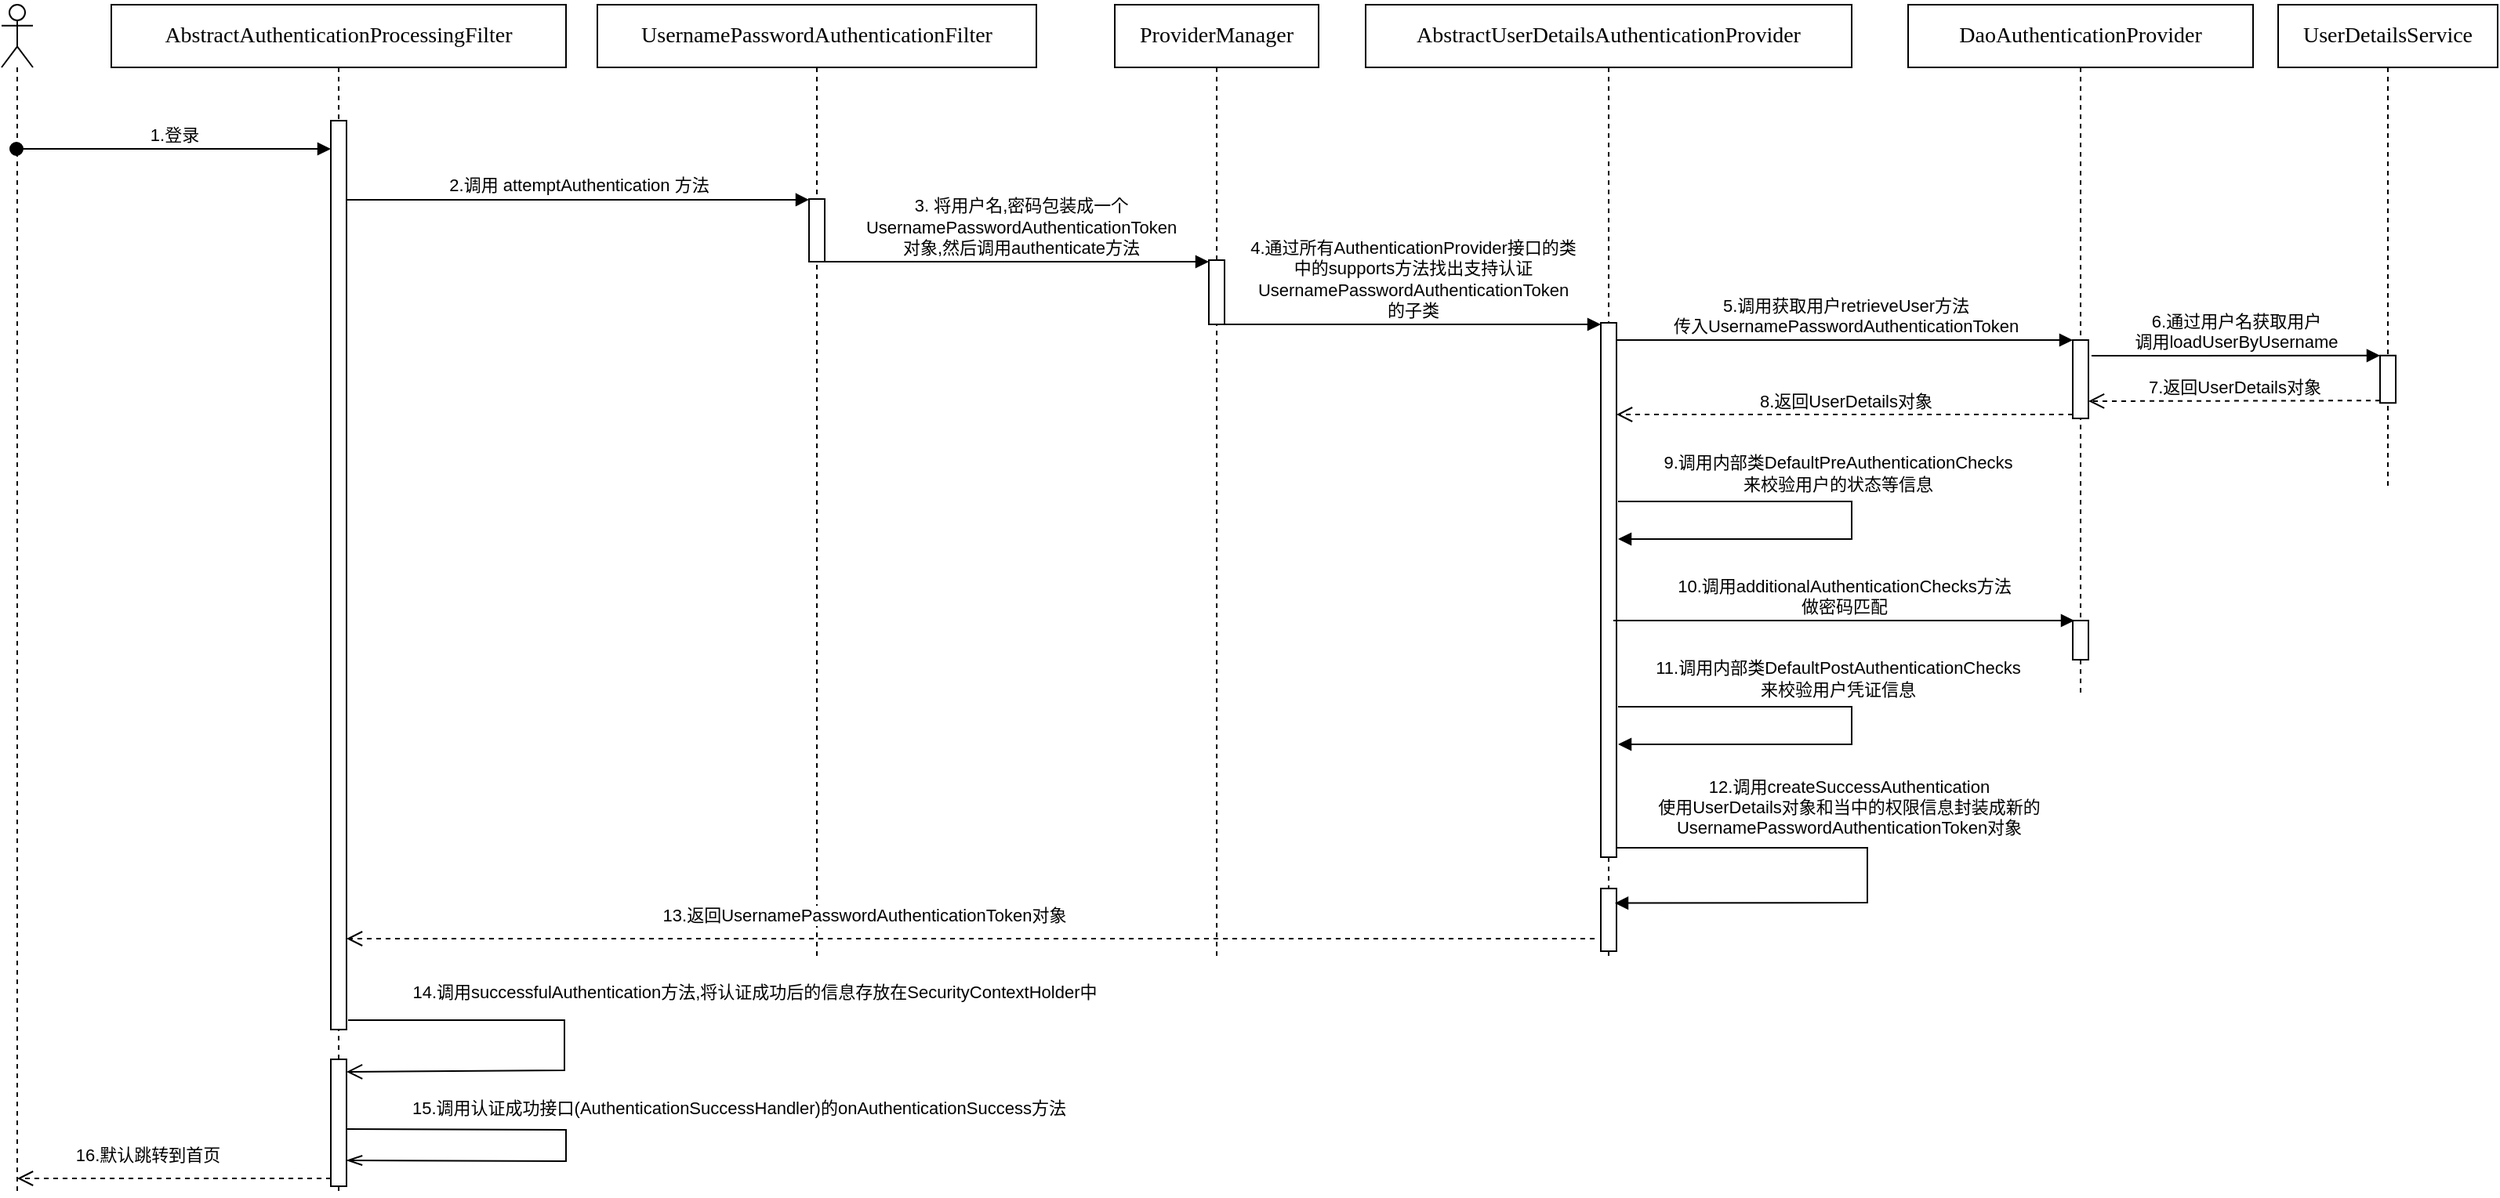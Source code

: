 <mxfile version="13.3.0" type="device"><diagram id="E8HIKqD2t0sK0JMHpBgA" name="第 1 页"><mxGraphModel dx="1666" dy="794" grid="0" gridSize="10" guides="1" tooltips="1" connect="1" arrows="1" fold="1" page="0" pageScale="1" pageWidth="827" pageHeight="1169" background="#FFFFFF" math="0" shadow="0"><root><mxCell id="0"/><mxCell id="1" parent="0"/><mxCell id="cpb_lLpJlNpOHx-iga-p-1" value="" style="shape=umlLifeline;participant=umlActor;perimeter=lifelinePerimeter;whiteSpace=wrap;html=1;container=1;collapsible=0;recursiveResize=0;verticalAlign=top;spacingTop=36;labelBackgroundColor=#ffffff;outlineConnect=0;" parent="1" vertex="1"><mxGeometry x="70" y="120" width="20" height="760" as="geometry"/></mxCell><mxCell id="cpb_lLpJlNpOHx-iga-p-143" value="16.默认跳转到首页" style="html=1;verticalAlign=bottom;endArrow=open;dashed=1;endSize=8;strokeColor=#000000;strokeWidth=1;exitX=0;exitY=0.938;exitDx=0;exitDy=0;exitPerimeter=0;" parent="cpb_lLpJlNpOHx-iga-p-1" source="cpb_lLpJlNpOHx-iga-p-128" edge="1"><mxGeometry x="0.171" y="-6" relative="1" as="geometry"><mxPoint x="10" y="749" as="targetPoint"/><mxPoint x="430" y="749" as="sourcePoint"/><mxPoint as="offset"/></mxGeometry></mxCell><mxCell id="cpb_lLpJlNpOHx-iga-p-2" value="&lt;pre style=&quot;background-color: #ffffff ; color: #080808 ; font-family: &amp;#34;jetbrains mono&amp;#34; ; font-size: 10.5pt&quot;&gt;&lt;pre style=&quot;font-family: &amp;#34;jetbrains mono&amp;#34; ; font-size: 10.5pt&quot;&gt;&lt;pre style=&quot;font-family: &amp;#34;jetbrains mono&amp;#34; ; font-size: 10.5pt&quot;&gt;&lt;span style=&quot;color: #000000&quot;&gt;AbstractAuthenticationProcessingFilter&lt;/span&gt;&lt;/pre&gt;&lt;/pre&gt;&lt;/pre&gt;" style="shape=umlLifeline;perimeter=lifelinePerimeter;whiteSpace=wrap;html=1;container=1;collapsible=0;recursiveResize=0;outlineConnect=0;direction=east;" parent="1" vertex="1"><mxGeometry x="140" y="120" width="290" height="760" as="geometry"/></mxCell><mxCell id="cpb_lLpJlNpOHx-iga-p-25" value="" style="html=1;points=[];perimeter=orthogonalPerimeter;" parent="cpb_lLpJlNpOHx-iga-p-2" vertex="1"><mxGeometry x="140" y="74" width="10" height="580" as="geometry"/></mxCell><mxCell id="cpb_lLpJlNpOHx-iga-p-136" value="" style="edgeStyle=none;rounded=0;comic=0;orthogonalLoop=1;jettySize=auto;html=1;startArrow=none;startFill=0;endArrow=openThin;endFill=0;endSize=8;strokeColor=#000000;strokeWidth=1;" parent="cpb_lLpJlNpOHx-iga-p-2" edge="1"><mxGeometry relative="1" as="geometry"><mxPoint x="150" y="717.5" as="sourcePoint"/><mxPoint x="150" y="737.5" as="targetPoint"/><Array as="points"><mxPoint x="290" y="718"/><mxPoint x="290" y="738"/></Array></mxGeometry></mxCell><mxCell id="cpb_lLpJlNpOHx-iga-p-138" value="15.调用认证成功接口(AuthenticationSuccessHandler)的&lt;span style=&quot;font-size: 11px&quot;&gt;onAuthenticationSuccess方法&lt;/span&gt;" style="edgeLabel;html=1;align=center;verticalAlign=middle;resizable=0;points=[];" parent="cpb_lLpJlNpOHx-iga-p-136" vertex="1" connectable="0"><mxGeometry x="-0.687" y="2" relative="1" as="geometry"><mxPoint x="202.99" y="-12.17" as="offset"/></mxGeometry></mxCell><mxCell id="cpb_lLpJlNpOHx-iga-p-128" value="" style="html=1;points=[];perimeter=orthogonalPerimeter;" parent="cpb_lLpJlNpOHx-iga-p-2" vertex="1"><mxGeometry x="140" y="673" width="10" height="81" as="geometry"/></mxCell><mxCell id="cpb_lLpJlNpOHx-iga-p-129" value="" style="html=1;verticalAlign=bottom;startArrow=none;startFill=0;endArrow=open;startSize=6;endSize=8;strokeColor=#000000;strokeWidth=1;rounded=0;" parent="cpb_lLpJlNpOHx-iga-p-2" edge="1"><mxGeometry width="80" relative="1" as="geometry"><mxPoint x="151" y="648" as="sourcePoint"/><mxPoint x="150" y="681" as="targetPoint"/><Array as="points"><mxPoint x="289" y="648"/><mxPoint x="289" y="680"/></Array></mxGeometry></mxCell><mxCell id="cpb_lLpJlNpOHx-iga-p-130" value="14.调用successfulAuthentication方法,将认证成功后的信息存放在SecurityContextHolder中" style="edgeLabel;html=1;align=center;verticalAlign=middle;resizable=0;points=[];" parent="cpb_lLpJlNpOHx-iga-p-129" vertex="1" connectable="0"><mxGeometry x="-0.534" relative="1" as="geometry"><mxPoint x="187" y="-18" as="offset"/></mxGeometry></mxCell><mxCell id="cpb_lLpJlNpOHx-iga-p-26" value="1.登录" style="html=1;verticalAlign=bottom;startArrow=oval;endArrow=block;startSize=8;strokeColor=#000000;strokeWidth=1;" parent="1" edge="1"><mxGeometry relative="1" as="geometry"><mxPoint x="79.5" y="212" as="sourcePoint"/><mxPoint x="280" y="212" as="targetPoint"/></mxGeometry></mxCell><mxCell id="cpb_lLpJlNpOHx-iga-p-42" value="&lt;pre style=&quot;background-color: #ffffff ; color: #080808 ; font-family: &amp;#34;jetbrains mono&amp;#34; ; font-size: 10.5pt&quot;&gt;&lt;span style=&quot;color: #000000&quot;&gt;DaoAuthenticationProvider&lt;/span&gt;&lt;/pre&gt;" style="shape=umlLifeline;perimeter=lifelinePerimeter;whiteSpace=wrap;html=1;container=1;collapsible=0;recursiveResize=0;outlineConnect=0;" parent="1" vertex="1"><mxGeometry x="1286" y="120" width="220" height="440" as="geometry"/></mxCell><mxCell id="cpb_lLpJlNpOHx-iga-p-66" value="" style="html=1;points=[];perimeter=orthogonalPerimeter;" parent="cpb_lLpJlNpOHx-iga-p-42" vertex="1"><mxGeometry x="105" y="214" width="10" height="50" as="geometry"/></mxCell><mxCell id="cpb_lLpJlNpOHx-iga-p-117" value="" style="html=1;points=[];perimeter=orthogonalPerimeter;" parent="cpb_lLpJlNpOHx-iga-p-42" vertex="1"><mxGeometry x="105" y="393" width="10" height="25" as="geometry"/></mxCell><mxCell id="cpb_lLpJlNpOHx-iga-p-50" value="&lt;pre style=&quot;background-color: #ffffff ; color: #080808 ; font-family: &amp;#34;jetbrains mono&amp;#34; ; font-size: 10.5pt&quot;&gt;&lt;span style=&quot;color: #000000&quot;&gt;UsernamePasswordAuthenticationFilter&lt;/span&gt;&lt;/pre&gt;" style="shape=umlLifeline;perimeter=lifelinePerimeter;whiteSpace=wrap;html=1;container=1;collapsible=0;recursiveResize=0;outlineConnect=0;" parent="1" vertex="1"><mxGeometry x="450" y="120" width="280" height="610" as="geometry"/></mxCell><mxCell id="cpb_lLpJlNpOHx-iga-p-51" value="" style="html=1;points=[];perimeter=orthogonalPerimeter;" parent="cpb_lLpJlNpOHx-iga-p-50" vertex="1"><mxGeometry x="135" y="124" width="10" height="40" as="geometry"/></mxCell><mxCell id="cpb_lLpJlNpOHx-iga-p-52" value="2.调用 attemptAuthentication 方法" style="html=1;verticalAlign=bottom;startArrow=none;endArrow=block;startSize=8;strokeColor=#000000;strokeWidth=1;startFill=0;exitX=1;exitY=0.087;exitDx=0;exitDy=0;exitPerimeter=0;" parent="1" source="cpb_lLpJlNpOHx-iga-p-25" target="cpb_lLpJlNpOHx-iga-p-51" edge="1"><mxGeometry relative="1" as="geometry"><mxPoint x="290" y="344" as="sourcePoint"/></mxGeometry></mxCell><mxCell id="cpb_lLpJlNpOHx-iga-p-60" value="3. 将用户名,密码包装成一个&lt;br&gt;UsernamePasswordAuthenticationToken&lt;br&gt;对象,然后调用authenticate方法" style="html=1;verticalAlign=bottom;startArrow=none;endArrow=block;startSize=8;strokeColor=#000000;strokeWidth=1;startFill=0;" parent="1" edge="1"><mxGeometry x="0.361" y="-40" relative="1" as="geometry"><mxPoint x="589.5" y="284" as="sourcePoint"/><mxPoint x="840" y="284" as="targetPoint"/><Array as="points"><mxPoint x="760" y="284"/></Array><mxPoint x="-40" y="-40" as="offset"/></mxGeometry></mxCell><mxCell id="cpb_lLpJlNpOHx-iga-p-61" value="&lt;pre style=&quot;background-color: #ffffff ; color: #080808 ; font-family: &amp;#34;jetbrains mono&amp;#34; ; font-size: 10.5pt&quot;&gt;&lt;span style=&quot;color: #000000&quot;&gt;AbstractUserDetailsAuthenticationProvider&lt;/span&gt;&lt;/pre&gt;" style="shape=umlLifeline;perimeter=lifelinePerimeter;whiteSpace=wrap;html=1;container=1;collapsible=0;recursiveResize=0;outlineConnect=0;" parent="1" vertex="1"><mxGeometry x="940" y="120" width="310" height="610" as="geometry"/></mxCell><mxCell id="cpb_lLpJlNpOHx-iga-p-62" value="" style="html=1;points=[];perimeter=orthogonalPerimeter;" parent="cpb_lLpJlNpOHx-iga-p-61" vertex="1"><mxGeometry x="150" y="203" width="10" height="341" as="geometry"/></mxCell><mxCell id="cpb_lLpJlNpOHx-iga-p-80" value="" style="html=1;points=[];perimeter=orthogonalPerimeter;" parent="cpb_lLpJlNpOHx-iga-p-61" vertex="1"><mxGeometry x="150" y="564" width="10" height="40" as="geometry"/></mxCell><mxCell id="cpb_lLpJlNpOHx-iga-p-114" value="" style="html=1;verticalAlign=bottom;startArrow=none;endArrow=block;startSize=8;strokeColor=#000000;strokeWidth=1;startFill=0;rounded=0;exitX=1.1;exitY=0.624;exitDx=0;exitDy=0;exitPerimeter=0;" parent="cpb_lLpJlNpOHx-iga-p-61" edge="1"><mxGeometry relative="1" as="geometry"><mxPoint x="161" y="317.04" as="sourcePoint"/><mxPoint x="161" y="341" as="targetPoint"/><Array as="points"><mxPoint x="310" y="317"/><mxPoint x="310" y="341"/></Array></mxGeometry></mxCell><mxCell id="cpb_lLpJlNpOHx-iga-p-116" value="9.调用内部类DefaultPreAuthenticationChecks&lt;br&gt;来校验用户的状态等信息" style="edgeLabel;html=1;align=center;verticalAlign=middle;resizable=0;points=[];" parent="cpb_lLpJlNpOHx-iga-p-114" vertex="1" connectable="0"><mxGeometry x="-0.523" y="2" relative="1" as="geometry"><mxPoint x="63" y="-16.02" as="offset"/></mxGeometry></mxCell><mxCell id="cpb_lLpJlNpOHx-iga-p-123" value="" style="endArrow=block;startArrow=none;endFill=1;startFill=0;html=1;strokeColor=#000000;strokeWidth=1;entryX=0.9;entryY=0.233;entryDx=0;entryDy=0;entryPerimeter=0;rounded=0;" parent="cpb_lLpJlNpOHx-iga-p-61" target="cpb_lLpJlNpOHx-iga-p-80" edge="1"><mxGeometry width="160" relative="1" as="geometry"><mxPoint x="160" y="538" as="sourcePoint"/><mxPoint x="161" y="584" as="targetPoint"/><Array as="points"><mxPoint x="320" y="538"/><mxPoint x="320" y="573"/></Array></mxGeometry></mxCell><mxCell id="cpb_lLpJlNpOHx-iga-p-124" value="12.调用createSuccessAuthentication&lt;br&gt;使用UserDetails对象和当中的权限信息封装成新的&lt;br&gt;UsernamePasswordAuthenticationToken对象" style="edgeLabel;html=1;align=center;verticalAlign=middle;resizable=0;points=[];" parent="cpb_lLpJlNpOHx-iga-p-123" vertex="1" connectable="0"><mxGeometry x="-0.556" y="1" relative="1" as="geometry"><mxPoint x="69" y="-25" as="offset"/></mxGeometry></mxCell><mxCell id="cpb_lLpJlNpOHx-iga-p-67" value="5.调用获取用户retrieveUser方法&lt;br&gt;传入UsernamePasswordAuthenticationToken" style="html=1;verticalAlign=bottom;endArrow=block;entryX=0;entryY=0;strokeColor=#000000;strokeWidth=1;" parent="1" source="cpb_lLpJlNpOHx-iga-p-62" target="cpb_lLpJlNpOHx-iga-p-66" edge="1"><mxGeometry relative="1" as="geometry"><mxPoint x="1140" y="404" as="sourcePoint"/></mxGeometry></mxCell><mxCell id="cpb_lLpJlNpOHx-iga-p-68" value="8.返回UserDetails对象" style="html=1;verticalAlign=bottom;endArrow=open;dashed=1;endSize=8;exitX=0;exitY=0.95;strokeColor=#000000;strokeWidth=1;" parent="1" source="cpb_lLpJlNpOHx-iga-p-66" target="cpb_lLpJlNpOHx-iga-p-62" edge="1"><mxGeometry relative="1" as="geometry"><mxPoint x="1110" y="480" as="targetPoint"/></mxGeometry></mxCell><mxCell id="cpb_lLpJlNpOHx-iga-p-99" value="&lt;pre style=&quot;background-color: #ffffff ; color: #080808 ; font-family: &amp;#34;jetbrains mono&amp;#34; ; font-size: 10.5pt&quot;&gt;&lt;span style=&quot;color: #000000&quot;&gt;UserDetailsService&lt;/span&gt;&lt;/pre&gt;" style="shape=umlLifeline;perimeter=lifelinePerimeter;whiteSpace=wrap;html=1;container=1;collapsible=0;recursiveResize=0;outlineConnect=0;" parent="1" vertex="1"><mxGeometry x="1522" y="120" width="140" height="310" as="geometry"/></mxCell><mxCell id="cpb_lLpJlNpOHx-iga-p-103" value="" style="html=1;points=[];perimeter=orthogonalPerimeter;" parent="cpb_lLpJlNpOHx-iga-p-99" vertex="1"><mxGeometry x="65" y="223.88" width="10" height="30.25" as="geometry"/></mxCell><mxCell id="cpb_lLpJlNpOHx-iga-p-104" value="6.通过用户名获取用户&lt;br&gt;调用loadUserByUsername" style="html=1;verticalAlign=bottom;endArrow=block;entryX=0;entryY=0;strokeColor=#000000;strokeWidth=1;" parent="1" target="cpb_lLpJlNpOHx-iga-p-103" edge="1"><mxGeometry relative="1" as="geometry"><mxPoint x="1403" y="344" as="sourcePoint"/></mxGeometry></mxCell><mxCell id="cpb_lLpJlNpOHx-iga-p-105" value="7.返回UserDetails对象" style="html=1;verticalAlign=bottom;endArrow=open;dashed=1;endSize=8;exitX=0;exitY=0.95;strokeColor=#000000;strokeWidth=1;entryX=1;entryY=0.78;entryDx=0;entryDy=0;entryPerimeter=0;" parent="1" source="cpb_lLpJlNpOHx-iga-p-103" target="cpb_lLpJlNpOHx-iga-p-66" edge="1"><mxGeometry relative="1" as="geometry"><mxPoint x="1390" y="394" as="targetPoint"/></mxGeometry></mxCell><mxCell id="cpb_lLpJlNpOHx-iga-p-107" value="&lt;pre style=&quot;background-color: #ffffff ; color: #080808 ; font-family: &amp;#34;jetbrains mono&amp;#34; ; font-size: 10.5pt&quot;&gt;&lt;span style=&quot;color: #000000&quot;&gt;ProviderManager&lt;/span&gt;&lt;/pre&gt;" style="shape=umlLifeline;perimeter=lifelinePerimeter;whiteSpace=wrap;html=1;container=1;collapsible=0;recursiveResize=0;outlineConnect=0;" parent="1" vertex="1"><mxGeometry x="780" y="120" width="130" height="610" as="geometry"/></mxCell><mxCell id="cpb_lLpJlNpOHx-iga-p-108" value="" style="html=1;points=[];perimeter=orthogonalPerimeter;" parent="cpb_lLpJlNpOHx-iga-p-107" vertex="1"><mxGeometry x="60" y="163" width="10" height="41" as="geometry"/></mxCell><mxCell id="cpb_lLpJlNpOHx-iga-p-111" value="4.通过所有AuthenticationProvider接口的类&lt;br&gt;中的supports方法找出支持认证&lt;br&gt;UsernamePasswordAuthenticationToken&lt;br&gt;的子类" style="html=1;verticalAlign=bottom;startArrow=none;startFill=0;endArrow=block;startSize=8;strokeColor=#000000;strokeWidth=1;" parent="cpb_lLpJlNpOHx-iga-p-107" edge="1"><mxGeometry width="60" relative="1" as="geometry"><mxPoint x="70" y="204" as="sourcePoint"/><mxPoint x="310" y="204" as="targetPoint"/></mxGeometry></mxCell><mxCell id="cpb_lLpJlNpOHx-iga-p-118" value="10.调用additionalAuthenticationChecks方法&lt;br&gt;做密码匹配" style="html=1;verticalAlign=bottom;startArrow=none;endArrow=block;startSize=8;strokeColor=#000000;strokeWidth=1;startFill=0;exitX=1.4;exitY=0.876;exitDx=0;exitDy=0;exitPerimeter=0;" parent="1" edge="1"><mxGeometry relative="1" as="geometry"><mxPoint x="1098" y="512.96" as="sourcePoint"/><mxPoint x="1392" y="513" as="targetPoint"/></mxGeometry></mxCell><mxCell id="cpb_lLpJlNpOHx-iga-p-121" value="" style="html=1;verticalAlign=bottom;startArrow=none;endArrow=block;startSize=8;strokeColor=#000000;strokeWidth=1;startFill=0;rounded=0;exitX=1.1;exitY=0.624;exitDx=0;exitDy=0;exitPerimeter=0;" parent="1" edge="1"><mxGeometry relative="1" as="geometry"><mxPoint x="1101" y="568.04" as="sourcePoint"/><mxPoint x="1101" y="592" as="targetPoint"/><Array as="points"><mxPoint x="1250" y="568"/><mxPoint x="1250" y="592"/></Array></mxGeometry></mxCell><mxCell id="cpb_lLpJlNpOHx-iga-p-122" value="11.调用内部类DefaultPostAuthenticationChecks&lt;br&gt;来校验用户凭证信息" style="edgeLabel;html=1;align=center;verticalAlign=middle;resizable=0;points=[];" parent="cpb_lLpJlNpOHx-iga-p-121" vertex="1" connectable="0"><mxGeometry x="-0.523" y="2" relative="1" as="geometry"><mxPoint x="63" y="-16.02" as="offset"/></mxGeometry></mxCell><mxCell id="cpb_lLpJlNpOHx-iga-p-127" value="13.返回UsernamePasswordAuthenticationToken对象" style="html=1;verticalAlign=bottom;endArrow=open;dashed=1;endSize=8;strokeColor=#000000;strokeWidth=1;exitX=-0.4;exitY=0.775;exitDx=0;exitDy=0;exitPerimeter=0;" parent="1" edge="1"><mxGeometry x="0.171" y="-6" relative="1" as="geometry"><mxPoint x="290" y="716" as="targetPoint"/><mxPoint x="1086" y="716" as="sourcePoint"/><mxPoint as="offset"/></mxGeometry></mxCell></root></mxGraphModel></diagram></mxfile>